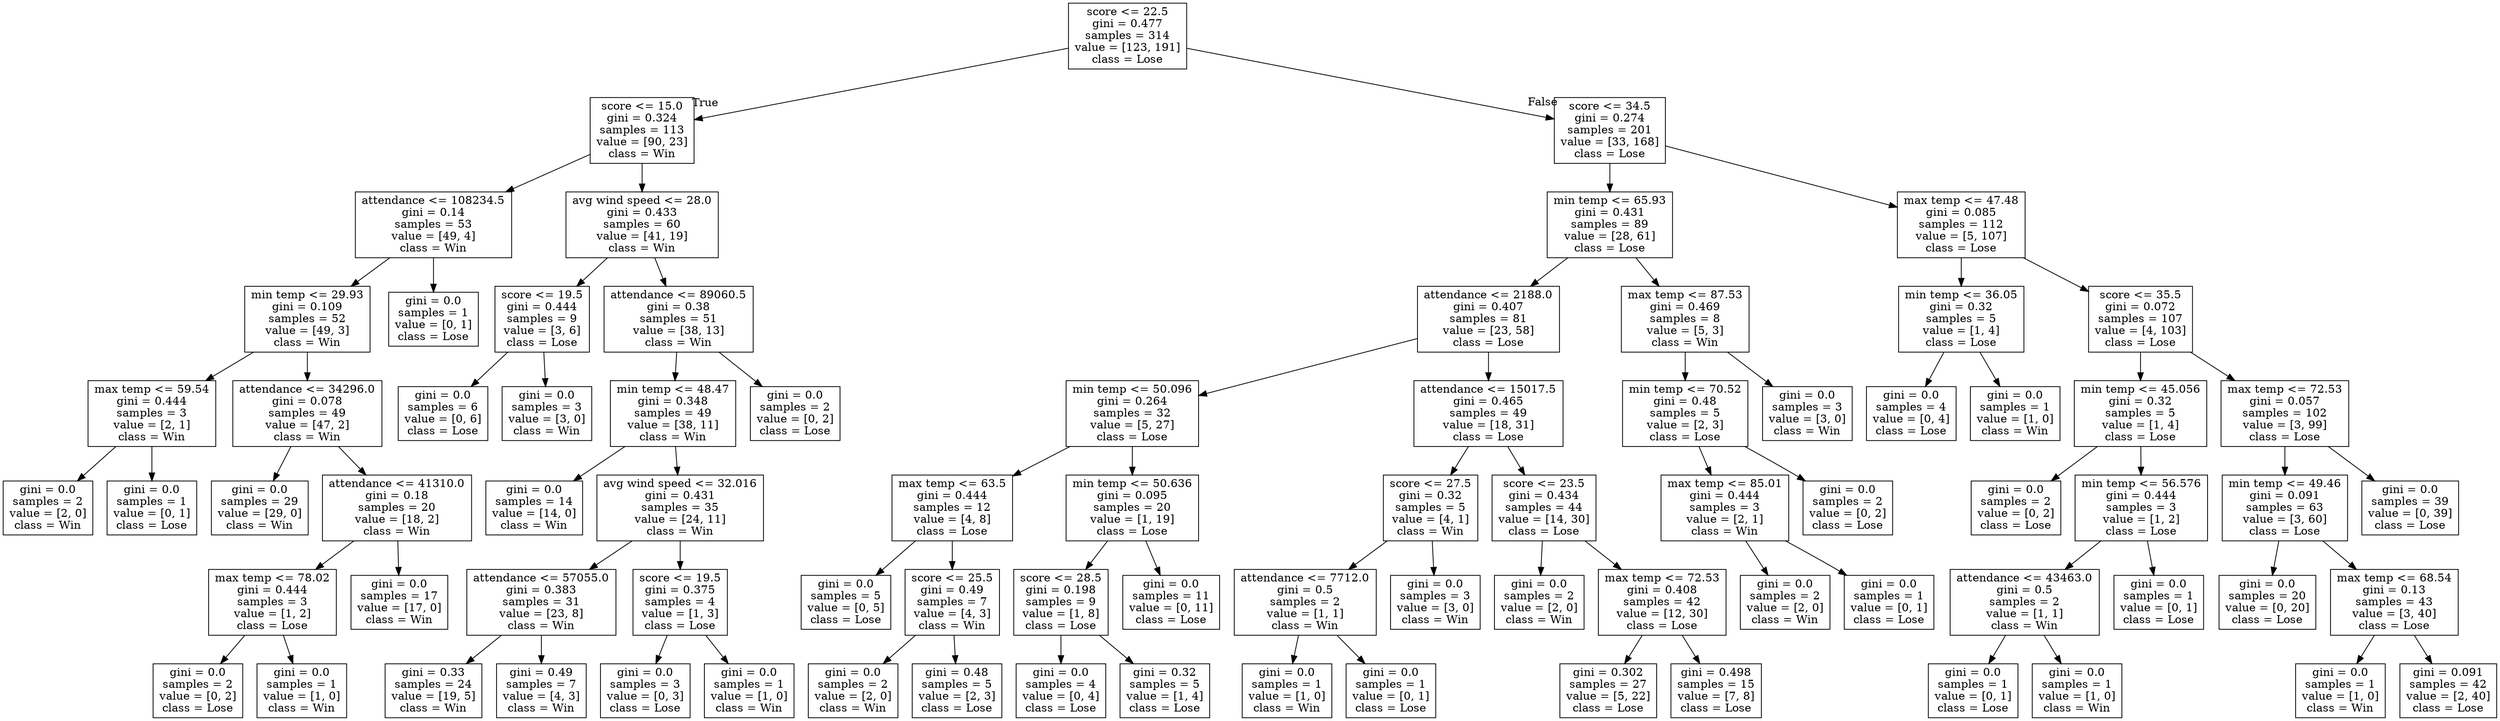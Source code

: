digraph Tree {
node [shape=box] ;
0 [label="score <= 22.5\ngini = 0.477\nsamples = 314\nvalue = [123, 191]\nclass = Lose"] ;
1 [label="score <= 15.0\ngini = 0.324\nsamples = 113\nvalue = [90, 23]\nclass = Win"] ;
0 -> 1 [labeldistance=2.5, labelangle=45, headlabel="True"] ;
2 [label="attendance <= 108234.5\ngini = 0.14\nsamples = 53\nvalue = [49, 4]\nclass = Win"] ;
1 -> 2 ;
3 [label="min temp <= 29.93\ngini = 0.109\nsamples = 52\nvalue = [49, 3]\nclass = Win"] ;
2 -> 3 ;
4 [label="max temp <= 59.54\ngini = 0.444\nsamples = 3\nvalue = [2, 1]\nclass = Win"] ;
3 -> 4 ;
5 [label="gini = 0.0\nsamples = 2\nvalue = [2, 0]\nclass = Win"] ;
4 -> 5 ;
6 [label="gini = 0.0\nsamples = 1\nvalue = [0, 1]\nclass = Lose"] ;
4 -> 6 ;
7 [label="attendance <= 34296.0\ngini = 0.078\nsamples = 49\nvalue = [47, 2]\nclass = Win"] ;
3 -> 7 ;
8 [label="gini = 0.0\nsamples = 29\nvalue = [29, 0]\nclass = Win"] ;
7 -> 8 ;
9 [label="attendance <= 41310.0\ngini = 0.18\nsamples = 20\nvalue = [18, 2]\nclass = Win"] ;
7 -> 9 ;
10 [label="max temp <= 78.02\ngini = 0.444\nsamples = 3\nvalue = [1, 2]\nclass = Lose"] ;
9 -> 10 ;
11 [label="gini = 0.0\nsamples = 2\nvalue = [0, 2]\nclass = Lose"] ;
10 -> 11 ;
12 [label="gini = 0.0\nsamples = 1\nvalue = [1, 0]\nclass = Win"] ;
10 -> 12 ;
13 [label="gini = 0.0\nsamples = 17\nvalue = [17, 0]\nclass = Win"] ;
9 -> 13 ;
14 [label="gini = 0.0\nsamples = 1\nvalue = [0, 1]\nclass = Lose"] ;
2 -> 14 ;
15 [label="avg wind speed <= 28.0\ngini = 0.433\nsamples = 60\nvalue = [41, 19]\nclass = Win"] ;
1 -> 15 ;
16 [label="score <= 19.5\ngini = 0.444\nsamples = 9\nvalue = [3, 6]\nclass = Lose"] ;
15 -> 16 ;
17 [label="gini = 0.0\nsamples = 6\nvalue = [0, 6]\nclass = Lose"] ;
16 -> 17 ;
18 [label="gini = 0.0\nsamples = 3\nvalue = [3, 0]\nclass = Win"] ;
16 -> 18 ;
19 [label="attendance <= 89060.5\ngini = 0.38\nsamples = 51\nvalue = [38, 13]\nclass = Win"] ;
15 -> 19 ;
20 [label="min temp <= 48.47\ngini = 0.348\nsamples = 49\nvalue = [38, 11]\nclass = Win"] ;
19 -> 20 ;
21 [label="gini = 0.0\nsamples = 14\nvalue = [14, 0]\nclass = Win"] ;
20 -> 21 ;
22 [label="avg wind speed <= 32.016\ngini = 0.431\nsamples = 35\nvalue = [24, 11]\nclass = Win"] ;
20 -> 22 ;
23 [label="attendance <= 57055.0\ngini = 0.383\nsamples = 31\nvalue = [23, 8]\nclass = Win"] ;
22 -> 23 ;
24 [label="gini = 0.33\nsamples = 24\nvalue = [19, 5]\nclass = Win"] ;
23 -> 24 ;
25 [label="gini = 0.49\nsamples = 7\nvalue = [4, 3]\nclass = Win"] ;
23 -> 25 ;
26 [label="score <= 19.5\ngini = 0.375\nsamples = 4\nvalue = [1, 3]\nclass = Lose"] ;
22 -> 26 ;
27 [label="gini = 0.0\nsamples = 3\nvalue = [0, 3]\nclass = Lose"] ;
26 -> 27 ;
28 [label="gini = 0.0\nsamples = 1\nvalue = [1, 0]\nclass = Win"] ;
26 -> 28 ;
29 [label="gini = 0.0\nsamples = 2\nvalue = [0, 2]\nclass = Lose"] ;
19 -> 29 ;
30 [label="score <= 34.5\ngini = 0.274\nsamples = 201\nvalue = [33, 168]\nclass = Lose"] ;
0 -> 30 [labeldistance=2.5, labelangle=-45, headlabel="False"] ;
31 [label="min temp <= 65.93\ngini = 0.431\nsamples = 89\nvalue = [28, 61]\nclass = Lose"] ;
30 -> 31 ;
32 [label="attendance <= 2188.0\ngini = 0.407\nsamples = 81\nvalue = [23, 58]\nclass = Lose"] ;
31 -> 32 ;
33 [label="min temp <= 50.096\ngini = 0.264\nsamples = 32\nvalue = [5, 27]\nclass = Lose"] ;
32 -> 33 ;
34 [label="max temp <= 63.5\ngini = 0.444\nsamples = 12\nvalue = [4, 8]\nclass = Lose"] ;
33 -> 34 ;
35 [label="gini = 0.0\nsamples = 5\nvalue = [0, 5]\nclass = Lose"] ;
34 -> 35 ;
36 [label="score <= 25.5\ngini = 0.49\nsamples = 7\nvalue = [4, 3]\nclass = Win"] ;
34 -> 36 ;
37 [label="gini = 0.0\nsamples = 2\nvalue = [2, 0]\nclass = Win"] ;
36 -> 37 ;
38 [label="gini = 0.48\nsamples = 5\nvalue = [2, 3]\nclass = Lose"] ;
36 -> 38 ;
39 [label="min temp <= 50.636\ngini = 0.095\nsamples = 20\nvalue = [1, 19]\nclass = Lose"] ;
33 -> 39 ;
40 [label="score <= 28.5\ngini = 0.198\nsamples = 9\nvalue = [1, 8]\nclass = Lose"] ;
39 -> 40 ;
41 [label="gini = 0.0\nsamples = 4\nvalue = [0, 4]\nclass = Lose"] ;
40 -> 41 ;
42 [label="gini = 0.32\nsamples = 5\nvalue = [1, 4]\nclass = Lose"] ;
40 -> 42 ;
43 [label="gini = 0.0\nsamples = 11\nvalue = [0, 11]\nclass = Lose"] ;
39 -> 43 ;
44 [label="attendance <= 15017.5\ngini = 0.465\nsamples = 49\nvalue = [18, 31]\nclass = Lose"] ;
32 -> 44 ;
45 [label="score <= 27.5\ngini = 0.32\nsamples = 5\nvalue = [4, 1]\nclass = Win"] ;
44 -> 45 ;
46 [label="attendance <= 7712.0\ngini = 0.5\nsamples = 2\nvalue = [1, 1]\nclass = Win"] ;
45 -> 46 ;
47 [label="gini = 0.0\nsamples = 1\nvalue = [1, 0]\nclass = Win"] ;
46 -> 47 ;
48 [label="gini = 0.0\nsamples = 1\nvalue = [0, 1]\nclass = Lose"] ;
46 -> 48 ;
49 [label="gini = 0.0\nsamples = 3\nvalue = [3, 0]\nclass = Win"] ;
45 -> 49 ;
50 [label="score <= 23.5\ngini = 0.434\nsamples = 44\nvalue = [14, 30]\nclass = Lose"] ;
44 -> 50 ;
51 [label="gini = 0.0\nsamples = 2\nvalue = [2, 0]\nclass = Win"] ;
50 -> 51 ;
52 [label="max temp <= 72.53\ngini = 0.408\nsamples = 42\nvalue = [12, 30]\nclass = Lose"] ;
50 -> 52 ;
53 [label="gini = 0.302\nsamples = 27\nvalue = [5, 22]\nclass = Lose"] ;
52 -> 53 ;
54 [label="gini = 0.498\nsamples = 15\nvalue = [7, 8]\nclass = Lose"] ;
52 -> 54 ;
55 [label="max temp <= 87.53\ngini = 0.469\nsamples = 8\nvalue = [5, 3]\nclass = Win"] ;
31 -> 55 ;
56 [label="min temp <= 70.52\ngini = 0.48\nsamples = 5\nvalue = [2, 3]\nclass = Lose"] ;
55 -> 56 ;
57 [label="max temp <= 85.01\ngini = 0.444\nsamples = 3\nvalue = [2, 1]\nclass = Win"] ;
56 -> 57 ;
58 [label="gini = 0.0\nsamples = 2\nvalue = [2, 0]\nclass = Win"] ;
57 -> 58 ;
59 [label="gini = 0.0\nsamples = 1\nvalue = [0, 1]\nclass = Lose"] ;
57 -> 59 ;
60 [label="gini = 0.0\nsamples = 2\nvalue = [0, 2]\nclass = Lose"] ;
56 -> 60 ;
61 [label="gini = 0.0\nsamples = 3\nvalue = [3, 0]\nclass = Win"] ;
55 -> 61 ;
62 [label="max temp <= 47.48\ngini = 0.085\nsamples = 112\nvalue = [5, 107]\nclass = Lose"] ;
30 -> 62 ;
63 [label="min temp <= 36.05\ngini = 0.32\nsamples = 5\nvalue = [1, 4]\nclass = Lose"] ;
62 -> 63 ;
64 [label="gini = 0.0\nsamples = 4\nvalue = [0, 4]\nclass = Lose"] ;
63 -> 64 ;
65 [label="gini = 0.0\nsamples = 1\nvalue = [1, 0]\nclass = Win"] ;
63 -> 65 ;
66 [label="score <= 35.5\ngini = 0.072\nsamples = 107\nvalue = [4, 103]\nclass = Lose"] ;
62 -> 66 ;
67 [label="min temp <= 45.056\ngini = 0.32\nsamples = 5\nvalue = [1, 4]\nclass = Lose"] ;
66 -> 67 ;
68 [label="gini = 0.0\nsamples = 2\nvalue = [0, 2]\nclass = Lose"] ;
67 -> 68 ;
69 [label="min temp <= 56.576\ngini = 0.444\nsamples = 3\nvalue = [1, 2]\nclass = Lose"] ;
67 -> 69 ;
70 [label="attendance <= 43463.0\ngini = 0.5\nsamples = 2\nvalue = [1, 1]\nclass = Win"] ;
69 -> 70 ;
71 [label="gini = 0.0\nsamples = 1\nvalue = [0, 1]\nclass = Lose"] ;
70 -> 71 ;
72 [label="gini = 0.0\nsamples = 1\nvalue = [1, 0]\nclass = Win"] ;
70 -> 72 ;
73 [label="gini = 0.0\nsamples = 1\nvalue = [0, 1]\nclass = Lose"] ;
69 -> 73 ;
74 [label="max temp <= 72.53\ngini = 0.057\nsamples = 102\nvalue = [3, 99]\nclass = Lose"] ;
66 -> 74 ;
75 [label="min temp <= 49.46\ngini = 0.091\nsamples = 63\nvalue = [3, 60]\nclass = Lose"] ;
74 -> 75 ;
76 [label="gini = 0.0\nsamples = 20\nvalue = [0, 20]\nclass = Lose"] ;
75 -> 76 ;
77 [label="max temp <= 68.54\ngini = 0.13\nsamples = 43\nvalue = [3, 40]\nclass = Lose"] ;
75 -> 77 ;
78 [label="gini = 0.0\nsamples = 1\nvalue = [1, 0]\nclass = Win"] ;
77 -> 78 ;
79 [label="gini = 0.091\nsamples = 42\nvalue = [2, 40]\nclass = Lose"] ;
77 -> 79 ;
80 [label="gini = 0.0\nsamples = 39\nvalue = [0, 39]\nclass = Lose"] ;
74 -> 80 ;
}